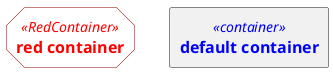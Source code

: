 {
  "sha1": "osbs7b5rm5etdaffk2vu2w3cpiw7bp9",
  "insertion": {
    "when": "2024-06-04T17:28:40.215Z",
    "url": "https://forum.plantuml.net/15539/skinparam-defaultfontcolor-overwrittes-existing-definitions",
    "user": "plantuml@gmail.com"
  }
}
@startuml

' here it works
skinparam DefaultFontColor blue

skinparam rectangle<<RedContainer>> {
    StereotypeFontColor red
    FontColor red
    BackgroundColor lightred
    BorderColor darkred
    RoundCorner 0
    DiagonalCorner 18
}

' here it fails
' skinparam DefaultFontColor blue

rectangle "==red container" <<RedContainer>> as rC
rectangle "==default container" <<container>> as r
@enduml
